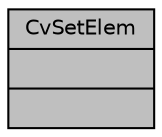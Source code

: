 digraph "CvSetElem"
{
 // LATEX_PDF_SIZE
  edge [fontname="Helvetica",fontsize="10",labelfontname="Helvetica",labelfontsize="10"];
  node [fontname="Helvetica",fontsize="10",shape=record];
  Node1 [label="{CvSetElem\n||}",height=0.2,width=0.4,color="black", fillcolor="grey75", style="filled", fontcolor="black",tooltip=" "];
}
